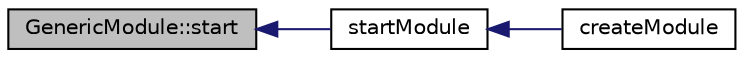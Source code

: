 digraph "GenericModule::start"
{
  edge [fontname="Helvetica",fontsize="10",labelfontname="Helvetica",labelfontsize="10"];
  node [fontname="Helvetica",fontsize="10",shape=record];
  rankdir="LR";
  Node10 [label="GenericModule::start",height=0.2,width=0.4,color="black", fillcolor="grey75", style="filled", fontcolor="black"];
  Node10 -> Node11 [dir="back",color="midnightblue",fontsize="10",style="solid",fontname="Helvetica"];
  Node11 [label="startModule",height=0.2,width=0.4,color="black", fillcolor="white", style="filled",URL="$control_2main_8cpp.html#ae4d58a312a23ef26cf0cbef0f7d760c4"];
  Node11 -> Node12 [dir="back",color="midnightblue",fontsize="10",style="solid",fontname="Helvetica"];
  Node12 [label="createModule",height=0.2,width=0.4,color="black", fillcolor="white", style="filled",URL="$control_2main_8cpp.html#a6059f57a032f9c1dd8e38aaf2346510f"];
}
